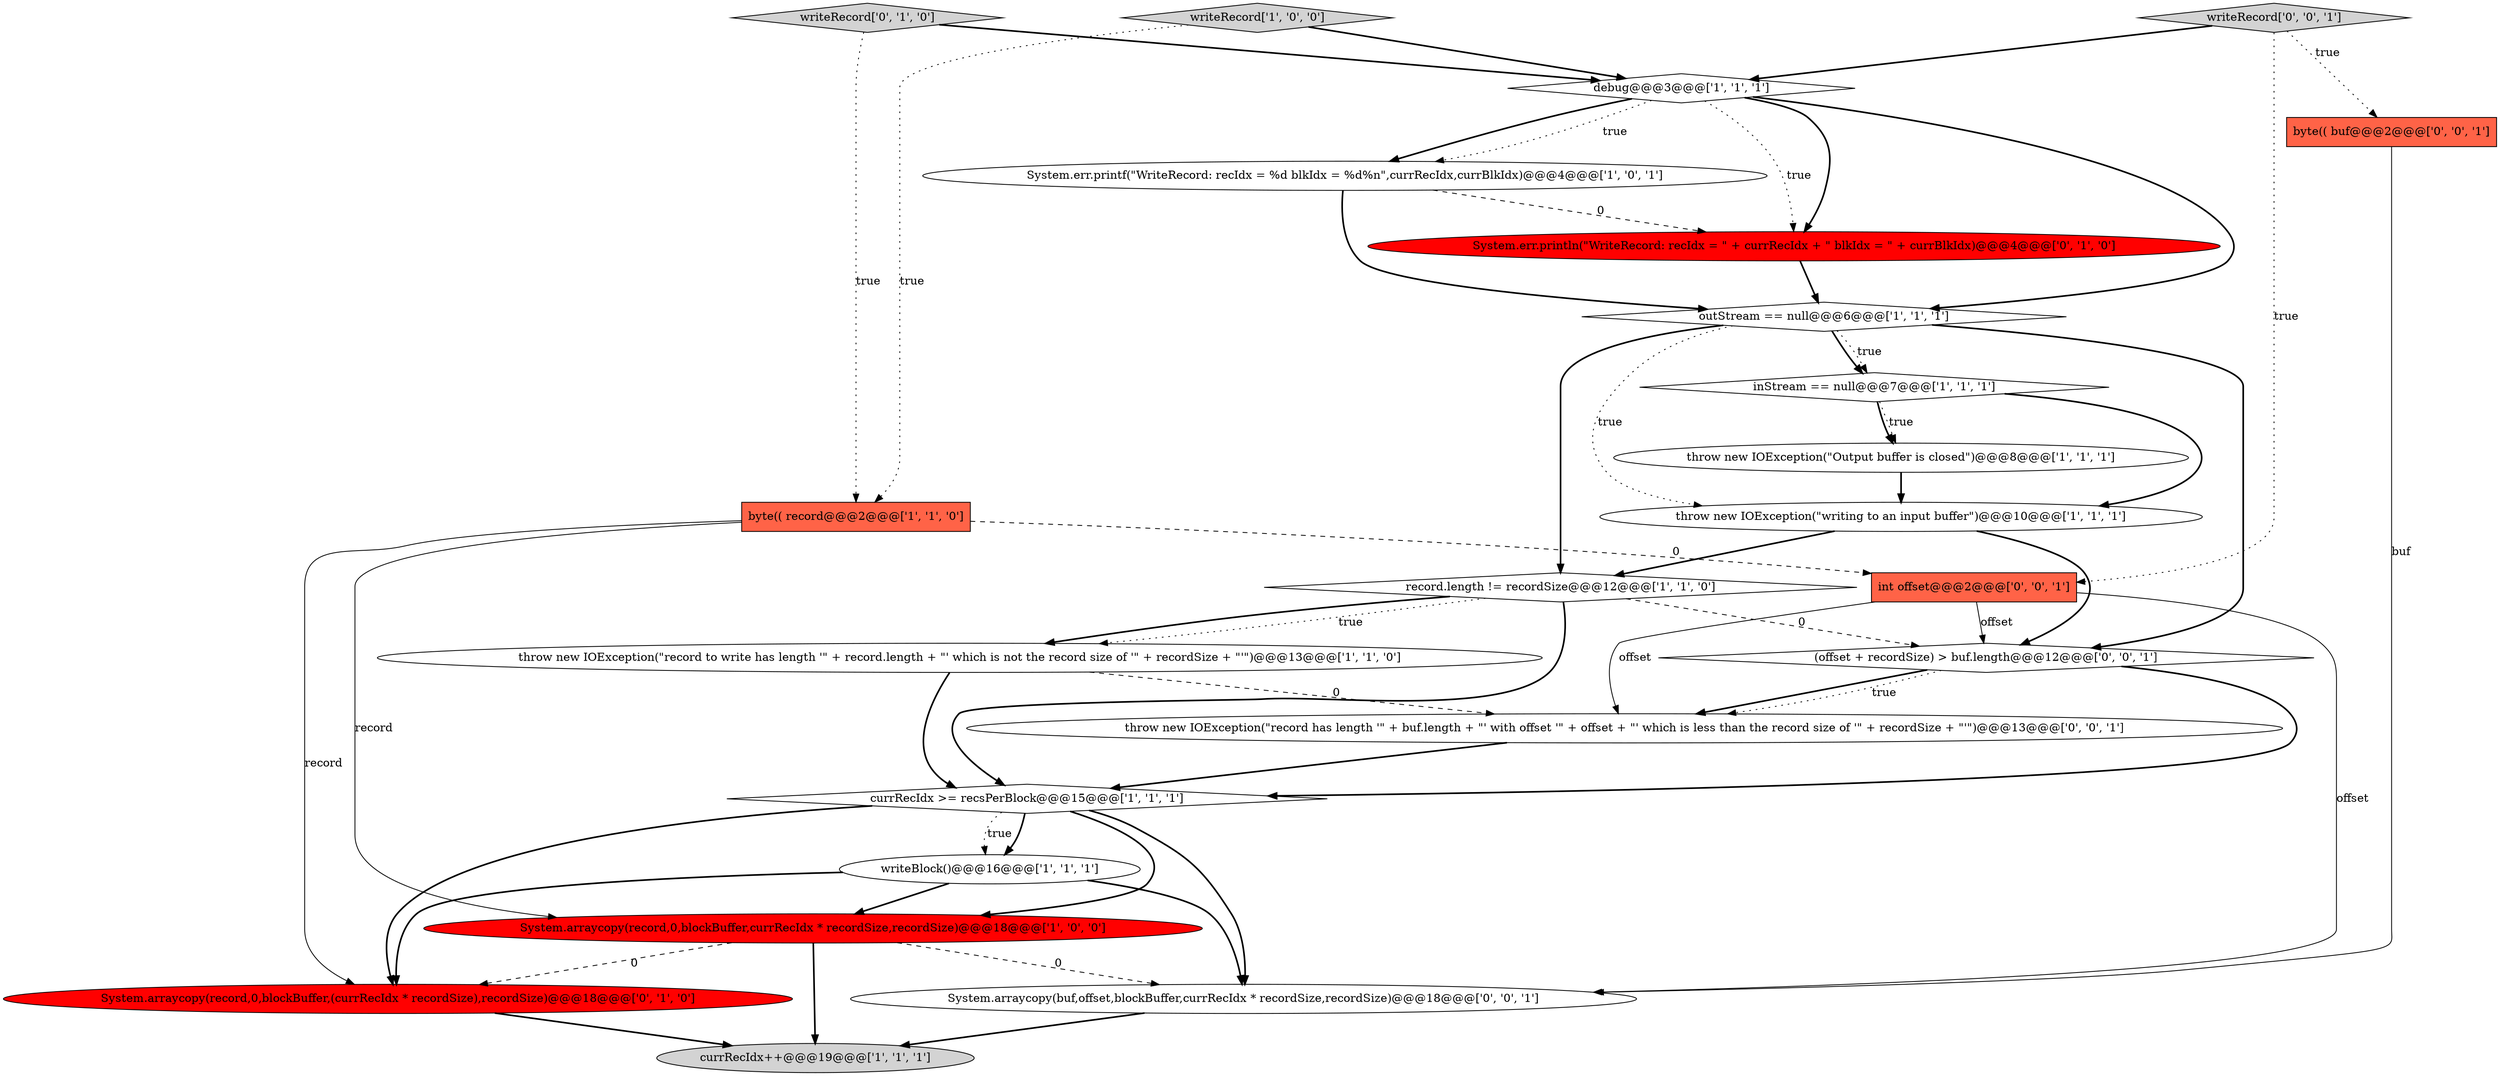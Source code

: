 digraph {
5 [style = filled, label = "writeRecord['1', '0', '0']", fillcolor = lightgray, shape = diamond image = "AAA0AAABBB1BBB"];
12 [style = filled, label = "System.arraycopy(record,0,blockBuffer,currRecIdx * recordSize,recordSize)@@@18@@@['1', '0', '0']", fillcolor = red, shape = ellipse image = "AAA1AAABBB1BBB"];
4 [style = filled, label = "record.length != recordSize@@@12@@@['1', '1', '0']", fillcolor = white, shape = diamond image = "AAA0AAABBB1BBB"];
14 [style = filled, label = "System.err.println(\"WriteRecord: recIdx = \" + currRecIdx + \" blkIdx = \" + currBlkIdx)@@@4@@@['0', '1', '0']", fillcolor = red, shape = ellipse image = "AAA1AAABBB2BBB"];
17 [style = filled, label = "byte(( buf@@@2@@@['0', '0', '1']", fillcolor = tomato, shape = box image = "AAA0AAABBB3BBB"];
19 [style = filled, label = "throw new IOException(\"record has length '\" + buf.length + \"' with offset '\" + offset + \"' which is less than the record size of '\" + recordSize + \"'\")@@@13@@@['0', '0', '1']", fillcolor = white, shape = ellipse image = "AAA0AAABBB3BBB"];
20 [style = filled, label = "System.arraycopy(buf,offset,blockBuffer,currRecIdx * recordSize,recordSize)@@@18@@@['0', '0', '1']", fillcolor = white, shape = ellipse image = "AAA0AAABBB3BBB"];
8 [style = filled, label = "inStream == null@@@7@@@['1', '1', '1']", fillcolor = white, shape = diamond image = "AAA0AAABBB1BBB"];
2 [style = filled, label = "writeBlock()@@@16@@@['1', '1', '1']", fillcolor = white, shape = ellipse image = "AAA0AAABBB1BBB"];
1 [style = filled, label = "throw new IOException(\"Output buffer is closed\")@@@8@@@['1', '1', '1']", fillcolor = white, shape = ellipse image = "AAA0AAABBB1BBB"];
3 [style = filled, label = "currRecIdx >= recsPerBlock@@@15@@@['1', '1', '1']", fillcolor = white, shape = diamond image = "AAA0AAABBB1BBB"];
16 [style = filled, label = "System.arraycopy(record,0,blockBuffer,(currRecIdx * recordSize),recordSize)@@@18@@@['0', '1', '0']", fillcolor = red, shape = ellipse image = "AAA1AAABBB2BBB"];
0 [style = filled, label = "System.err.printf(\"WriteRecord: recIdx = %d blkIdx = %d%n\",currRecIdx,currBlkIdx)@@@4@@@['1', '0', '1']", fillcolor = white, shape = ellipse image = "AAA0AAABBB1BBB"];
6 [style = filled, label = "debug@@@3@@@['1', '1', '1']", fillcolor = white, shape = diamond image = "AAA0AAABBB1BBB"];
9 [style = filled, label = "byte(( record@@@2@@@['1', '1', '0']", fillcolor = tomato, shape = box image = "AAA0AAABBB1BBB"];
15 [style = filled, label = "writeRecord['0', '1', '0']", fillcolor = lightgray, shape = diamond image = "AAA0AAABBB2BBB"];
7 [style = filled, label = "outStream == null@@@6@@@['1', '1', '1']", fillcolor = white, shape = diamond image = "AAA0AAABBB1BBB"];
10 [style = filled, label = "throw new IOException(\"writing to an input buffer\")@@@10@@@['1', '1', '1']", fillcolor = white, shape = ellipse image = "AAA0AAABBB1BBB"];
11 [style = filled, label = "throw new IOException(\"record to write has length '\" + record.length + \"' which is not the record size of '\" + recordSize + \"'\")@@@13@@@['1', '1', '0']", fillcolor = white, shape = ellipse image = "AAA0AAABBB1BBB"];
18 [style = filled, label = "int offset@@@2@@@['0', '0', '1']", fillcolor = tomato, shape = box image = "AAA0AAABBB3BBB"];
13 [style = filled, label = "currRecIdx++@@@19@@@['1', '1', '1']", fillcolor = lightgray, shape = ellipse image = "AAA0AAABBB1BBB"];
21 [style = filled, label = "(offset + recordSize) > buf.length@@@12@@@['0', '0', '1']", fillcolor = white, shape = diamond image = "AAA0AAABBB3BBB"];
22 [style = filled, label = "writeRecord['0', '0', '1']", fillcolor = lightgray, shape = diamond image = "AAA0AAABBB3BBB"];
8->10 [style = bold, label=""];
4->3 [style = bold, label=""];
16->13 [style = bold, label=""];
2->20 [style = bold, label=""];
9->16 [style = solid, label="record"];
7->10 [style = dotted, label="true"];
22->18 [style = dotted, label="true"];
20->13 [style = bold, label=""];
9->12 [style = solid, label="record"];
21->19 [style = bold, label=""];
12->20 [style = dashed, label="0"];
12->16 [style = dashed, label="0"];
9->18 [style = dashed, label="0"];
4->11 [style = dotted, label="true"];
15->6 [style = bold, label=""];
18->21 [style = solid, label="offset"];
6->0 [style = bold, label=""];
10->21 [style = bold, label=""];
7->4 [style = bold, label=""];
3->12 [style = bold, label=""];
3->16 [style = bold, label=""];
7->8 [style = bold, label=""];
4->21 [style = dashed, label="0"];
2->12 [style = bold, label=""];
15->9 [style = dotted, label="true"];
18->19 [style = solid, label="offset"];
0->7 [style = bold, label=""];
14->7 [style = bold, label=""];
6->14 [style = bold, label=""];
0->14 [style = dashed, label="0"];
8->1 [style = dotted, label="true"];
8->1 [style = bold, label=""];
12->13 [style = bold, label=""];
6->14 [style = dotted, label="true"];
3->20 [style = bold, label=""];
5->6 [style = bold, label=""];
3->2 [style = bold, label=""];
11->3 [style = bold, label=""];
11->19 [style = dashed, label="0"];
21->19 [style = dotted, label="true"];
17->20 [style = solid, label="buf"];
10->4 [style = bold, label=""];
18->20 [style = solid, label="offset"];
7->21 [style = bold, label=""];
5->9 [style = dotted, label="true"];
22->6 [style = bold, label=""];
22->17 [style = dotted, label="true"];
6->0 [style = dotted, label="true"];
6->7 [style = bold, label=""];
4->11 [style = bold, label=""];
7->8 [style = dotted, label="true"];
1->10 [style = bold, label=""];
19->3 [style = bold, label=""];
3->2 [style = dotted, label="true"];
21->3 [style = bold, label=""];
2->16 [style = bold, label=""];
}
